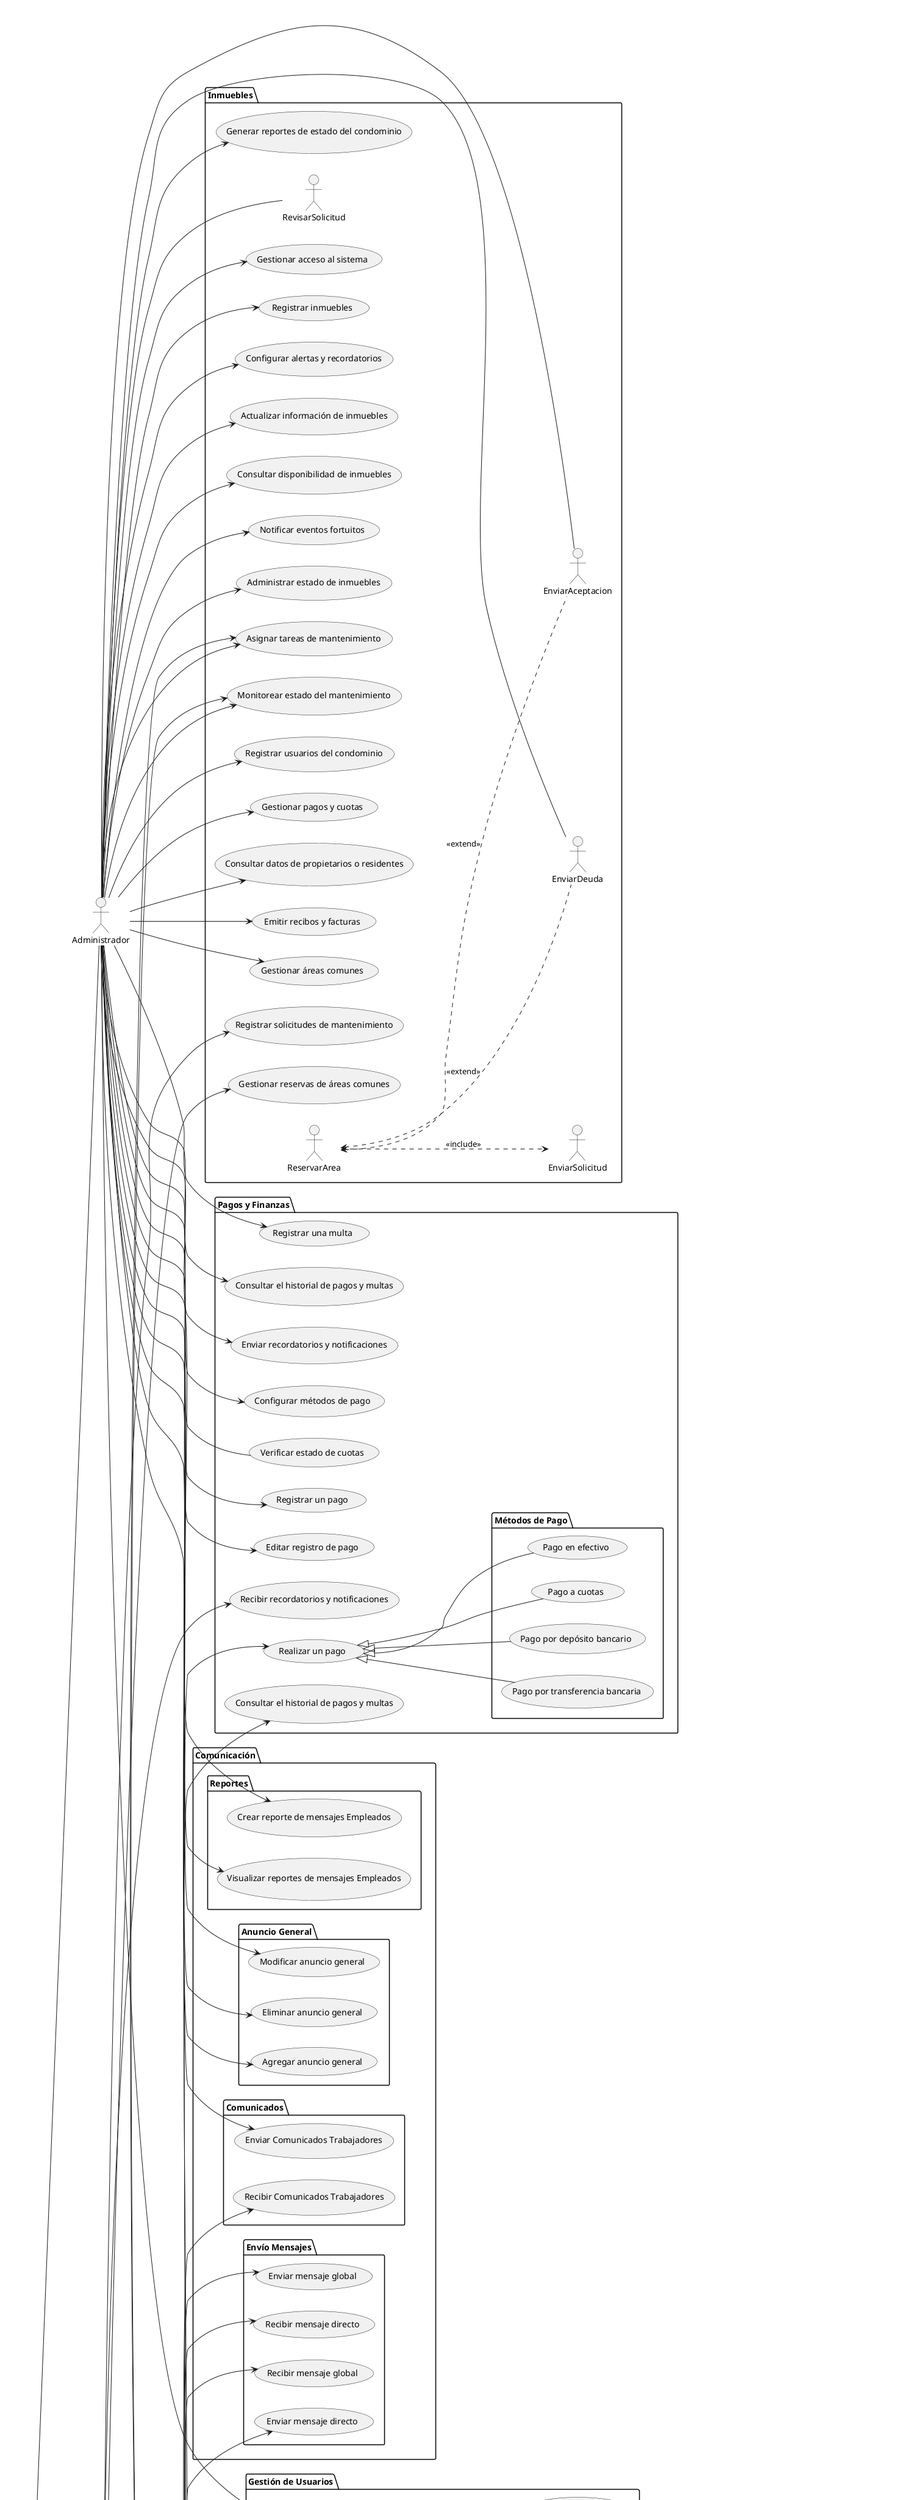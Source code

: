@startuml
left to right direction

' Actores principales
actor "Administrador" as Admin
actor "Limpieza" as Limpieza
actor "Residente" as Departamento
actor "Mantenimiento" as Mantenimiento
actor "Empleado" as Empleado
actor "Usuario"
actor "Guardia" as Guardia

' Jerarquía de usuarios
Usuario <|-- Empleado
Usuario <|-- Admin
Usuario <|-- Departamento
Empleado <|-- Limpieza
Empleado <|-- Mantenimiento
Empleado <|-- Guardia

' Gestión de pagos y multas
package "Pagos y Finanzas"{



usecase "Realizar un pago" as UC1
package "Métodos de Pago" {
usecase "Pago en efectivo" as UC1_1
usecase "Pago por transferencia bancaria" as UC1_2
usecase "Pago por depósito bancario" as UC1_3
usecase "Pago a cuotas" as UC1_4
}
usecase "Consultar el historial de pagos y multas" as UC2
usecase "Recibir recordatorios y notificaciones" as UC3
usecase "Verificar estado de cuotas" as VerEstadoCuota


usecase "Registrar un pago" as UC4
usecase "Editar registro de pago" as UC4_5
usecase "Registrar una multa" as UC5
usecase "Consultar el historial de pagos y multas" as UC6
usecase "Enviar recordatorios y notificaciones" as UC7
usecase "Configurar métodos de pago" as UC8
}


Departamento --> UC1
UC1 <|-- UC1_1
UC1 <|-- UC1_2
UC1 <|-- UC1_3
UC1 <|-- UC1_4


Departamento --> UC2
Departamento --> UC3

Admin --> UC4
Admin--> UC4_5
Admin --> UC5

Admin --> UC6
Admin --> UC7
Admin --> UC8

Admin -right- VerEstadoCuota

' Gestión de usuarios y administradores
package "Gestión de Usuarios" {
    usecase "Iniciar sesión" as IniciarSesion
    usecase "Verificación 2FA" as Verificacion2FA
    usecase "Recuperar contraseña" as RecuperarContraseña
    usecase "Gestionar cuenta" as GestionarCuenta
    usecase "Crear cuenta" as CrearCuenta
    usecase "Actualizar cuenta" as ActualizarCuenta
    usecase "Desactivar cuenta" as DesactivarCuenta
}

Admin --> GestionarCuenta
Usuario --> IniciarSesion
Departamento --> GestionarCuenta

GestionarCuenta <|-- CrearCuenta
GestionarCuenta <|-- ActualizarCuenta
GestionarCuenta <|-- DesactivarCuenta
GestionarCuenta ..> Verificacion2FA : <<include>>
IniciarSesion ..> Verificacion2FA : <<include>>
IniciarSesion <. RecuperarContraseña : <<extend>>

' Check-in
package "Check-in" {
    usecase "Registrar Entrada" as RegistrarEntrada
    usecase "Recopilar Detalles del Visitante" as RecopilarDetalles
    usecase "Notificar Llegada Programada" as NotificarLlegada
    usecase "Mantener Registro Histórico" as MantenerRegistro
    usecase "Enviar Alerta Rápida" as EnviarAlerta
    usecase "Coordinar Parqueadero de Visita" as CoordinarParqueadero
    usecase "Autorizar Entrada" as AutorizarEntrada
}

RegistrarEntrada <.. RecopilarDetalles : <<extend>>
RegistrarEntrada <.. NotificarLlegada : <<extend>>
RegistrarEntrada <.. MantenerRegistro : <<extend>>
RegistrarEntrada ..> AutorizarEntrada : <<include>>

CoordinarParqueadero ..> AutorizarEntrada : <<include>>

Guardia --> RegistrarEntrada
Guardia --> EnviarAlerta
Guardia --> CoordinarParqueadero

Departamento --> CoordinarParqueadero

' Reservas de Espacios Comunes
package "Reserva de Espacios Comunes" {
    usecase "Visualizar disponibilidad" as VisualizarDisp
    usecase "Reservar áreas comunes" as ReservarAC
    usecase "Cancelar reserva" as CancelReserva
}

Departamento -- VisualizarDisp
VisualizarDisp <.right. ReservarAC: <<extend>>
Departamento -- CancelReserva
ReservarAC <.. CoordinarParqueadero : <<include>>

' Comunicación
package Comunicación{
package "Envío Mensajes"{

usecase "Enviar mensaje directo" as mensajeDirecto
usecase "Enviar mensaje global" as mensajeGlobal
usecase "Recibir mensaje directo" as recibirmsjDirecto
usecase "Recibir mensaje global" as recibirmsjGlobal
}

package Comunicados{
usecase "Enviar Comunicados Trabajadores" as comunicadoTrabajadores
usecase "Recibir Comunicados Trabajadores" as recibirComunicadoTrabajadores
}

package "Anuncio General"{
usecase "Modificar anuncio general" as modAnuncioGeneral
usecase "Eliminar anuncio general" as delAnuncioGeneral
usecase "Agregar anuncio general" as addAnuncioGeneral
}

package Reportes{
usecase "Crear reporte de mensajes Empleados" as creaReporte
usecase "Visualizar reportes de mensajes Empleados" as visualizarReporte
}
}

Admin --> comunicadoTrabajadores
Empleado --> recibirComunicadoTrabajadores
Departamento --> mensajeGlobal
Departamento --> mensajeDirecto
Departamento --> recibirmsjGlobal
Departamento --> recibirmsjDirecto

Admin --> modAnuncioGeneral
Admin --> delAnuncioGeneral
Admin --> addAnuncioGeneral
Admin --> visualizarReporte
Admin --> creaReporte



package Inmuebles{
usecase "Registrar inmuebles" as RegisterProperty
usecase "Actualizar información de inmuebles" as UpdateProperty
usecase "Consultar disponibilidad de inmuebles" as CheckAvailability
usecase "Administrar estado de inmuebles" as ManageStatus
usecase "Gestionar áreas comunes" as ManageCommonAreas
usecase "Gestionar reservas de áreas comunes" as ManageReservations
usecase "Registrar usuarios del condominio" as RegisterUsers
usecase "Consultar datos de propietarios o residentes" as ViewUsers
usecase "Gestionar acceso al sistema" as ManageAccess
usecase "Registrar solicitudes de mantenimiento" as MaintenanceRequest
usecase "Asignar tareas de mantenimiento" as AssignTasks
usecase "Monitorear estado del mantenimiento" as MonitorMaintenance
usecase "Configurar alertas y recordatorios" as ConfigureAlerts
usecase "Notificar eventos fortuitos" as NotifyEvents
usecase "Generar reportes de estado del condominio" as GenerateReports
usecase "Gestionar pagos y cuotas" as ManagePayments
usecase "Emitir recibos y facturas" as GenerateReceipts

Admin -r-> RegisterProperty
Admin -r-> UpdateProperty
Admin -d-> CheckAvailability
Admin -d-> ManageStatus
Admin -l-> ManageCommonAreas
Admin -d-> RegisterUsers
Admin -d-> ViewUsers
Admin -r-> ManageAccess
Admin -d-> AssignTasks
Admin -d-> MonitorMaintenance
Admin -r-> ConfigureAlerts
Admin -r-> NotifyEvents
Admin -l-> GenerateReports
Admin -d-> ManagePayments
Admin -d-> GenerateReceipts

Departamento -l-> MaintenanceRequest
Departamento -r-> ManageReservations

Mantenimiento -u-> AssignTasks
Mantenimiento -d-> MonitorMaintenance

ReservarArea ..> EnviarSolicitud: <<include>>
Admin -up- EnviarDeuda
Admin -up- EnviarAceptacion
Admin -up- RevisarSolicitud

ReservarArea <.. EnviarDeuda: <<extend>>
ReservarArea <.. EnviarAceptacion:  <<extend>>

}

@enduml